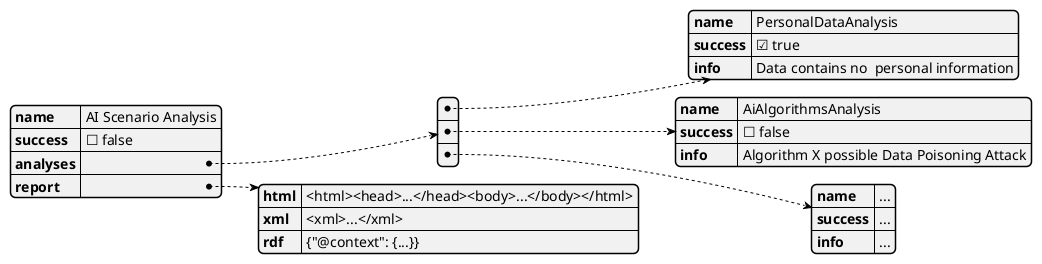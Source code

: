 @startjson
{
    "name" : "AI Scenario Analysis",
    "success" : false,
    "analyses" : [{
	"name": "PersonalDataAnalysis",
	"success": true,
	"info": "Data contains no  personal information"
    }, {
	"name": "AiAlgorithmsAnalysis",
	"success": false,
	"info": "Algorithm X possible Data Poisoning Attack"
    }, {
	"name": "...",
	"success": "...",
	"info": "..."
    }],
    "report": {
	"html": "<html><head>...</head><body>...</body></html>",
	"xml": "<xml>...</xml>",
	"rdf" : "{\"@context\": {...}}"
    }
}
@endjson

